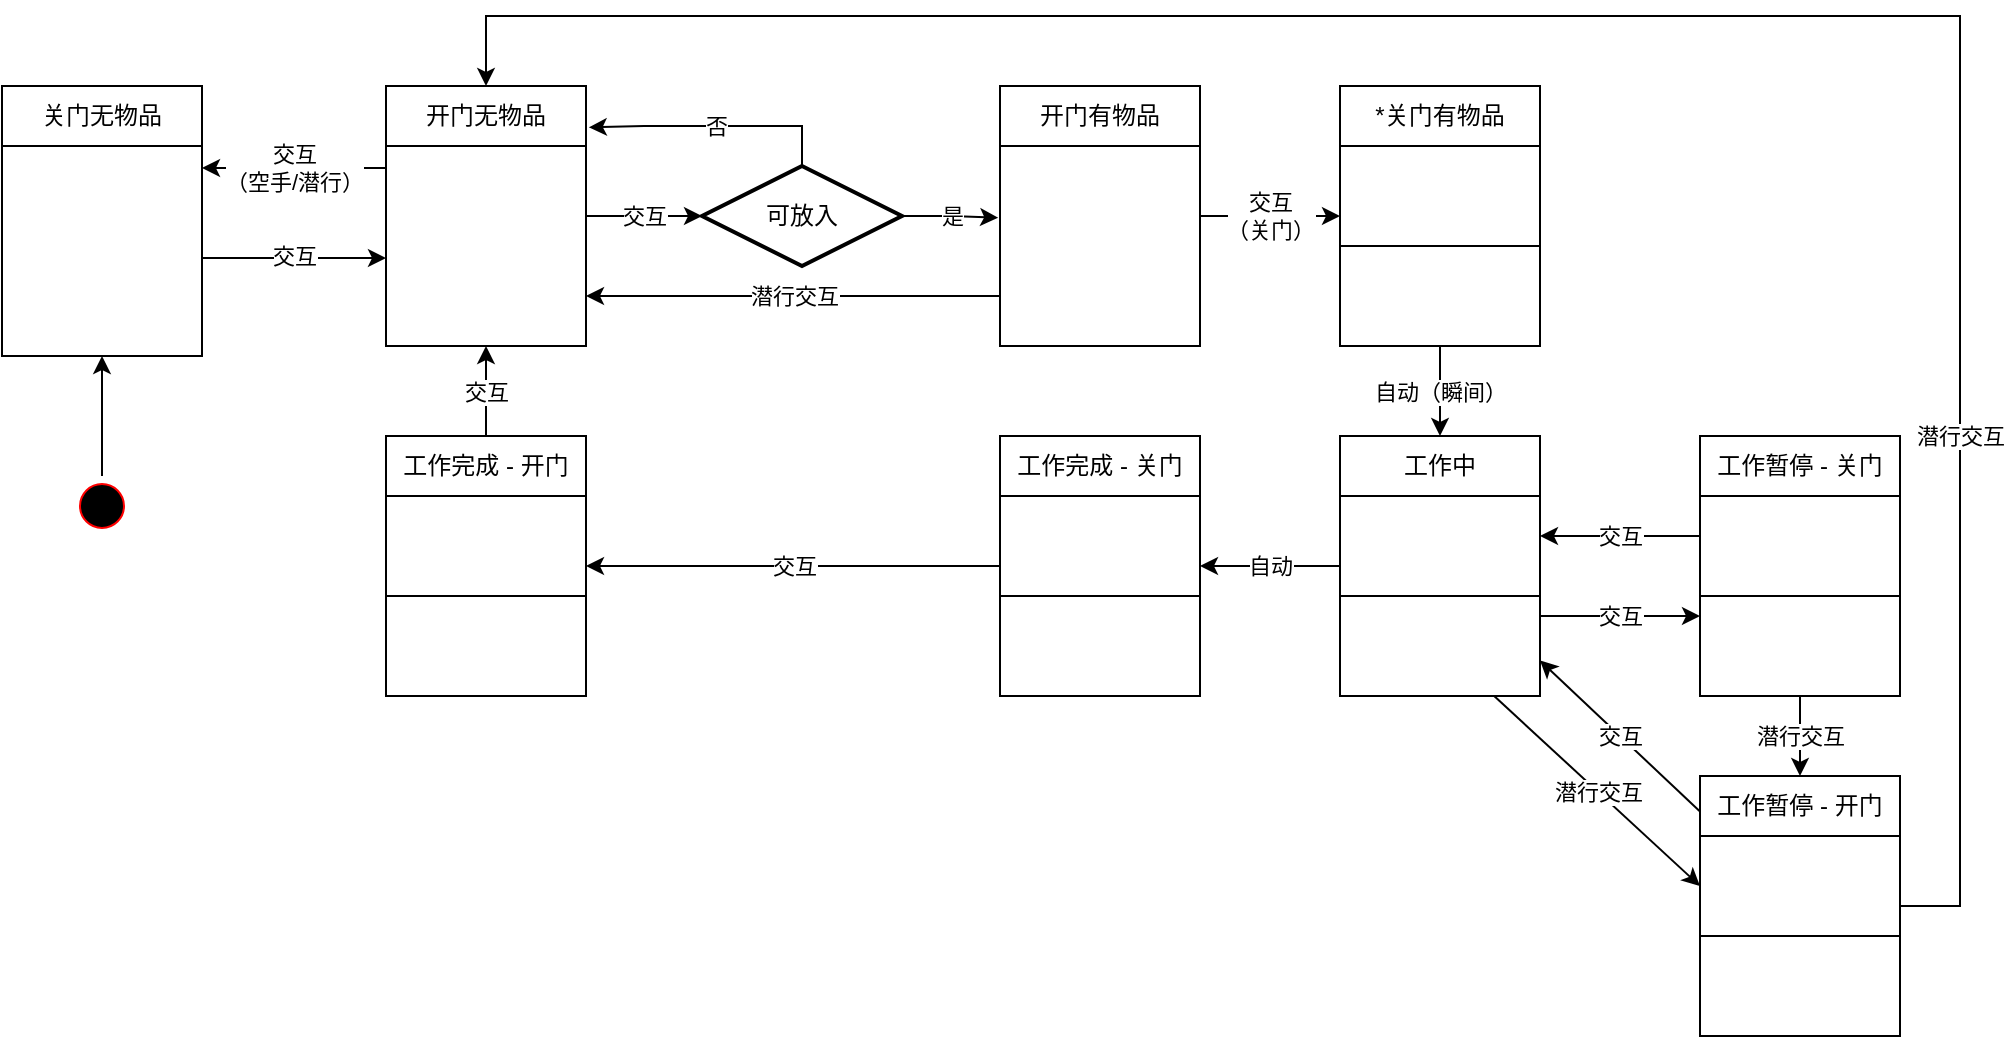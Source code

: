 <mxfile version="23.1.2" type="device">
  <diagram name="Page-1" id="58cdce13-f638-feb5-8d6f-7d28b1aa9fa0">
    <mxGraphModel dx="1063" dy="547" grid="1" gridSize="10" guides="1" tooltips="1" connect="1" arrows="1" fold="1" page="1" pageScale="1" pageWidth="1100" pageHeight="850" background="none" math="0" shadow="0">
      <root>
        <mxCell id="0" />
        <mxCell id="1" parent="0" />
        <mxCell id="382b91b5511bd0f7-1" value="" style="ellipse;html=1;shape=startState;fillColor=#000000;strokeColor=#ff0000;rounded=1;shadow=0;comic=0;labelBackgroundColor=none;fontFamily=Verdana;fontSize=12;fontColor=#000000;align=center;direction=south;" parent="1" vertex="1">
          <mxGeometry x="136" y="280" width="30" height="30" as="geometry" />
        </mxCell>
        <mxCell id="xUzW4hB-cYF5heSF3Omw-10" value="关门无物品" style="swimlane;fontStyle=0;childLayout=stackLayout;horizontal=1;startSize=30;horizontalStack=0;resizeParent=1;resizeParentMax=0;resizeLast=0;collapsible=1;marginBottom=0;whiteSpace=wrap;html=1;" parent="1" vertex="1">
          <mxGeometry x="101" y="85" width="100" height="135" as="geometry">
            <mxRectangle x="240" y="90" width="90" height="30" as="alternateBounds" />
          </mxGeometry>
        </mxCell>
        <mxCell id="xUzW4hB-cYF5heSF3Omw-16" value="" style="endArrow=classic;html=1;rounded=0;" parent="1" source="382b91b5511bd0f7-1" target="xUzW4hB-cYF5heSF3Omw-10" edge="1">
          <mxGeometry width="50" height="50" relative="1" as="geometry">
            <mxPoint x="373" y="210" as="sourcePoint" />
            <mxPoint x="123" y="150" as="targetPoint" />
          </mxGeometry>
        </mxCell>
        <mxCell id="xUzW4hB-cYF5heSF3Omw-21" value="" style="endArrow=classic;html=1;rounded=0;" parent="1" edge="1">
          <mxGeometry relative="1" as="geometry">
            <mxPoint x="201" y="171" as="sourcePoint" />
            <mxPoint x="293" y="171" as="targetPoint" />
          </mxGeometry>
        </mxCell>
        <mxCell id="xUzW4hB-cYF5heSF3Omw-22" value="交互" style="edgeLabel;resizable=0;html=1;align=center;verticalAlign=middle;" parent="xUzW4hB-cYF5heSF3Omw-21" connectable="0" vertex="1">
          <mxGeometry relative="1" as="geometry">
            <mxPoint y="-1" as="offset" />
          </mxGeometry>
        </mxCell>
        <mxCell id="0xMZqodV_1OV5S0IDCX--3" value="开门无物品" style="swimlane;fontStyle=0;childLayout=stackLayout;horizontal=1;startSize=30;horizontalStack=0;resizeParent=1;resizeParentMax=0;resizeLast=0;collapsible=1;marginBottom=0;whiteSpace=wrap;html=1;" parent="1" vertex="1">
          <mxGeometry x="293" y="85" width="100" height="130" as="geometry">
            <mxRectangle x="240" y="90" width="90" height="30" as="alternateBounds" />
          </mxGeometry>
        </mxCell>
        <mxCell id="0xMZqodV_1OV5S0IDCX--4" value="" style="text;strokeColor=default;fillColor=none;align=left;verticalAlign=middle;spacingLeft=4;spacingRight=4;overflow=hidden;points=[[0,0.5],[1,0.5]];portConstraint=eastwest;rotatable=0;whiteSpace=wrap;html=1;labelBorderColor=none;labelBackgroundColor=none;" parent="0xMZqodV_1OV5S0IDCX--3" vertex="1">
          <mxGeometry y="30" width="100" height="100" as="geometry" />
        </mxCell>
        <mxCell id="0xMZqodV_1OV5S0IDCX--7" value="开门有物品" style="swimlane;fontStyle=0;childLayout=stackLayout;horizontal=1;startSize=30;horizontalStack=0;resizeParent=1;resizeParentMax=0;resizeLast=0;collapsible=1;marginBottom=0;whiteSpace=wrap;html=1;" parent="1" vertex="1">
          <mxGeometry x="600" y="85" width="100" height="130" as="geometry">
            <mxRectangle x="240" y="90" width="90" height="30" as="alternateBounds" />
          </mxGeometry>
        </mxCell>
        <mxCell id="0xMZqodV_1OV5S0IDCX--8" value="&lt;span style=&quot;&quot;&gt;&lt;font color=&quot;#ff0000&quot;&gt;&lt;br&gt;&lt;/font&gt;&lt;/span&gt;" style="text;strokeColor=default;fillColor=none;align=left;verticalAlign=middle;spacingLeft=4;spacingRight=4;overflow=hidden;points=[[0,0.5],[1,0.5]];portConstraint=eastwest;rotatable=0;whiteSpace=wrap;html=1;labelBorderColor=none;labelBackgroundColor=none;" parent="0xMZqodV_1OV5S0IDCX--7" vertex="1">
          <mxGeometry y="30" width="100" height="100" as="geometry" />
        </mxCell>
        <mxCell id="0xMZqodV_1OV5S0IDCX--10" value="" style="endArrow=classic;html=1;rounded=0;" parent="1" source="0xMZqodV_1OV5S0IDCX--3" target="0xMZqodV_1OV5S0IDCX--59" edge="1">
          <mxGeometry relative="1" as="geometry">
            <mxPoint x="433" y="160" as="sourcePoint" />
            <mxPoint x="493" y="150" as="targetPoint" />
          </mxGeometry>
        </mxCell>
        <mxCell id="0xMZqodV_1OV5S0IDCX--11" value="交互" style="edgeLabel;resizable=0;html=1;align=center;verticalAlign=middle;" parent="0xMZqodV_1OV5S0IDCX--10" connectable="0" vertex="1">
          <mxGeometry relative="1" as="geometry" />
        </mxCell>
        <mxCell id="0xMZqodV_1OV5S0IDCX--12" value="*关门有物品" style="swimlane;fontStyle=0;childLayout=stackLayout;horizontal=1;startSize=30;horizontalStack=0;resizeParent=1;resizeParentMax=0;resizeLast=0;collapsible=1;marginBottom=0;whiteSpace=wrap;html=1;" parent="1" vertex="1">
          <mxGeometry x="770" y="85" width="100" height="130" as="geometry">
            <mxRectangle x="240" y="90" width="90" height="30" as="alternateBounds" />
          </mxGeometry>
        </mxCell>
        <mxCell id="0xMZqodV_1OV5S0IDCX--13" value="&lt;span style=&quot;&quot;&gt;&lt;br&gt;&lt;/span&gt;" style="text;strokeColor=default;fillColor=none;align=left;verticalAlign=middle;spacingLeft=4;spacingRight=4;overflow=hidden;points=[[0,0.5],[1,0.5]];portConstraint=eastwest;rotatable=0;whiteSpace=wrap;html=1;labelBorderColor=none;labelBackgroundColor=none;" parent="0xMZqodV_1OV5S0IDCX--12" vertex="1">
          <mxGeometry y="30" width="100" height="50" as="geometry" />
        </mxCell>
        <mxCell id="0xMZqodV_1OV5S0IDCX--14" value="&lt;span style=&quot;border-color: var(--border-color);&quot;&gt;&lt;br&gt;&lt;/span&gt;" style="text;strokeColor=none;fillColor=none;align=left;verticalAlign=middle;spacingLeft=4;spacingRight=4;overflow=hidden;points=[[0,0.5],[1,0.5]];portConstraint=eastwest;rotatable=0;whiteSpace=wrap;html=1;" parent="0xMZqodV_1OV5S0IDCX--12" vertex="1">
          <mxGeometry y="80" width="100" height="50" as="geometry" />
        </mxCell>
        <mxCell id="0xMZqodV_1OV5S0IDCX--15" value="" style="endArrow=classic;html=1;rounded=0;" parent="1" source="0xMZqodV_1OV5S0IDCX--7" target="0xMZqodV_1OV5S0IDCX--12" edge="1">
          <mxGeometry relative="1" as="geometry">
            <mxPoint x="550" y="160" as="sourcePoint" />
            <mxPoint x="640" y="160" as="targetPoint" />
          </mxGeometry>
        </mxCell>
        <mxCell id="0xMZqodV_1OV5S0IDCX--16" value="交互&lt;br&gt;（关门）" style="edgeLabel;resizable=0;html=1;align=center;verticalAlign=middle;" parent="0xMZqodV_1OV5S0IDCX--15" connectable="0" vertex="1">
          <mxGeometry relative="1" as="geometry" />
        </mxCell>
        <mxCell id="0xMZqodV_1OV5S0IDCX--21" value="" style="endArrow=classic;html=1;rounded=0;" parent="1" source="0xMZqodV_1OV5S0IDCX--12" target="0xMZqodV_1OV5S0IDCX--23" edge="1">
          <mxGeometry relative="1" as="geometry">
            <mxPoint x="690" y="280" as="sourcePoint" />
            <mxPoint x="820" y="260" as="targetPoint" />
          </mxGeometry>
        </mxCell>
        <mxCell id="0xMZqodV_1OV5S0IDCX--22" value="自动（瞬间）" style="edgeLabel;resizable=0;html=1;align=center;verticalAlign=middle;" parent="0xMZqodV_1OV5S0IDCX--21" connectable="0" vertex="1">
          <mxGeometry relative="1" as="geometry" />
        </mxCell>
        <mxCell id="0xMZqodV_1OV5S0IDCX--23" value="工作中" style="swimlane;fontStyle=0;childLayout=stackLayout;horizontal=1;startSize=30;horizontalStack=0;resizeParent=1;resizeParentMax=0;resizeLast=0;collapsible=1;marginBottom=0;whiteSpace=wrap;html=1;" parent="1" vertex="1">
          <mxGeometry x="770" y="260" width="100" height="130" as="geometry">
            <mxRectangle x="240" y="90" width="90" height="30" as="alternateBounds" />
          </mxGeometry>
        </mxCell>
        <mxCell id="0xMZqodV_1OV5S0IDCX--24" value="&lt;span style=&quot;&quot;&gt;&lt;br&gt;&lt;/span&gt;" style="text;strokeColor=default;fillColor=none;align=left;verticalAlign=middle;spacingLeft=4;spacingRight=4;overflow=hidden;points=[[0,0.5],[1,0.5]];portConstraint=eastwest;rotatable=0;whiteSpace=wrap;html=1;labelBorderColor=none;labelBackgroundColor=none;" parent="0xMZqodV_1OV5S0IDCX--23" vertex="1">
          <mxGeometry y="30" width="100" height="50" as="geometry" />
        </mxCell>
        <mxCell id="0xMZqodV_1OV5S0IDCX--25" value="&lt;span style=&quot;border-color: var(--border-color);&quot;&gt;&lt;br&gt;&lt;/span&gt;" style="text;strokeColor=none;fillColor=none;align=left;verticalAlign=middle;spacingLeft=4;spacingRight=4;overflow=hidden;points=[[0,0.5],[1,0.5]];portConstraint=eastwest;rotatable=0;whiteSpace=wrap;html=1;" parent="0xMZqodV_1OV5S0IDCX--23" vertex="1">
          <mxGeometry y="80" width="100" height="50" as="geometry" />
        </mxCell>
        <mxCell id="0xMZqodV_1OV5S0IDCX--26" value="工作完成 - 关门" style="swimlane;fontStyle=0;childLayout=stackLayout;horizontal=1;startSize=30;horizontalStack=0;resizeParent=1;resizeParentMax=0;resizeLast=0;collapsible=1;marginBottom=0;whiteSpace=wrap;html=1;" parent="1" vertex="1">
          <mxGeometry x="600" y="260" width="100" height="130" as="geometry">
            <mxRectangle x="240" y="90" width="90" height="30" as="alternateBounds" />
          </mxGeometry>
        </mxCell>
        <mxCell id="0xMZqodV_1OV5S0IDCX--27" value="&lt;span style=&quot;&quot;&gt;&lt;br&gt;&lt;/span&gt;" style="text;strokeColor=default;fillColor=none;align=left;verticalAlign=middle;spacingLeft=4;spacingRight=4;overflow=hidden;points=[[0,0.5],[1,0.5]];portConstraint=eastwest;rotatable=0;whiteSpace=wrap;html=1;labelBorderColor=none;labelBackgroundColor=none;" parent="0xMZqodV_1OV5S0IDCX--26" vertex="1">
          <mxGeometry y="30" width="100" height="50" as="geometry" />
        </mxCell>
        <mxCell id="0xMZqodV_1OV5S0IDCX--28" value="&lt;span style=&quot;border-color: var(--border-color);&quot;&gt;&lt;br&gt;&lt;/span&gt;" style="text;strokeColor=none;fillColor=none;align=left;verticalAlign=middle;spacingLeft=4;spacingRight=4;overflow=hidden;points=[[0,0.5],[1,0.5]];portConstraint=eastwest;rotatable=0;whiteSpace=wrap;html=1;" parent="0xMZqodV_1OV5S0IDCX--26" vertex="1">
          <mxGeometry y="80" width="100" height="50" as="geometry" />
        </mxCell>
        <mxCell id="0xMZqodV_1OV5S0IDCX--29" value="" style="endArrow=classic;html=1;rounded=0;" parent="1" source="0xMZqodV_1OV5S0IDCX--23" target="0xMZqodV_1OV5S0IDCX--26" edge="1">
          <mxGeometry relative="1" as="geometry">
            <mxPoint x="830" y="225" as="sourcePoint" />
            <mxPoint x="830" y="270" as="targetPoint" />
          </mxGeometry>
        </mxCell>
        <mxCell id="0xMZqodV_1OV5S0IDCX--30" value="自动" style="edgeLabel;resizable=0;html=1;align=center;verticalAlign=middle;" parent="0xMZqodV_1OV5S0IDCX--29" connectable="0" vertex="1">
          <mxGeometry relative="1" as="geometry" />
        </mxCell>
        <mxCell id="0xMZqodV_1OV5S0IDCX--31" value="工作完成 - 开门" style="swimlane;fontStyle=0;childLayout=stackLayout;horizontal=1;startSize=30;horizontalStack=0;resizeParent=1;resizeParentMax=0;resizeLast=0;collapsible=1;marginBottom=0;whiteSpace=wrap;html=1;" parent="1" vertex="1">
          <mxGeometry x="293" y="260" width="100" height="130" as="geometry">
            <mxRectangle x="240" y="90" width="90" height="30" as="alternateBounds" />
          </mxGeometry>
        </mxCell>
        <mxCell id="0xMZqodV_1OV5S0IDCX--32" value="&lt;span style=&quot;&quot;&gt;&lt;br&gt;&lt;/span&gt;" style="text;strokeColor=default;fillColor=none;align=left;verticalAlign=middle;spacingLeft=4;spacingRight=4;overflow=hidden;points=[[0,0.5],[1,0.5]];portConstraint=eastwest;rotatable=0;whiteSpace=wrap;html=1;labelBorderColor=none;labelBackgroundColor=none;" parent="0xMZqodV_1OV5S0IDCX--31" vertex="1">
          <mxGeometry y="30" width="100" height="50" as="geometry" />
        </mxCell>
        <mxCell id="0xMZqodV_1OV5S0IDCX--33" value="&lt;span style=&quot;border-color: var(--border-color);&quot;&gt;&lt;br&gt;&lt;/span&gt;" style="text;strokeColor=none;fillColor=none;align=left;verticalAlign=middle;spacingLeft=4;spacingRight=4;overflow=hidden;points=[[0,0.5],[1,0.5]];portConstraint=eastwest;rotatable=0;whiteSpace=wrap;html=1;" parent="0xMZqodV_1OV5S0IDCX--31" vertex="1">
          <mxGeometry y="80" width="100" height="50" as="geometry" />
        </mxCell>
        <mxCell id="0xMZqodV_1OV5S0IDCX--34" value="" style="endArrow=classic;html=1;rounded=0;" parent="1" source="0xMZqodV_1OV5S0IDCX--26" target="0xMZqodV_1OV5S0IDCX--31" edge="1">
          <mxGeometry relative="1" as="geometry">
            <mxPoint x="350" y="160" as="sourcePoint" />
            <mxPoint x="430" y="160" as="targetPoint" />
          </mxGeometry>
        </mxCell>
        <mxCell id="0xMZqodV_1OV5S0IDCX--35" value="交互" style="edgeLabel;resizable=0;html=1;align=center;verticalAlign=middle;" parent="0xMZqodV_1OV5S0IDCX--34" connectable="0" vertex="1">
          <mxGeometry relative="1" as="geometry" />
        </mxCell>
        <mxCell id="0xMZqodV_1OV5S0IDCX--39" value="" style="endArrow=classic;html=1;rounded=0;" parent="1" source="0xMZqodV_1OV5S0IDCX--31" target="0xMZqodV_1OV5S0IDCX--3" edge="1">
          <mxGeometry relative="1" as="geometry">
            <mxPoint x="393" y="470" as="sourcePoint" />
            <mxPoint x="313" y="470" as="targetPoint" />
          </mxGeometry>
        </mxCell>
        <mxCell id="0xMZqodV_1OV5S0IDCX--40" value="交互" style="edgeLabel;resizable=0;html=1;align=center;verticalAlign=middle;" parent="0xMZqodV_1OV5S0IDCX--39" connectable="0" vertex="1">
          <mxGeometry relative="1" as="geometry" />
        </mxCell>
        <mxCell id="0xMZqodV_1OV5S0IDCX--41" value="工作暂停 - 关门" style="swimlane;fontStyle=0;childLayout=stackLayout;horizontal=1;startSize=30;horizontalStack=0;resizeParent=1;resizeParentMax=0;resizeLast=0;collapsible=1;marginBottom=0;whiteSpace=wrap;html=1;" parent="1" vertex="1">
          <mxGeometry x="950" y="260" width="100" height="130" as="geometry">
            <mxRectangle x="240" y="90" width="90" height="30" as="alternateBounds" />
          </mxGeometry>
        </mxCell>
        <mxCell id="0xMZqodV_1OV5S0IDCX--42" value="&lt;span style=&quot;&quot;&gt;&lt;br&gt;&lt;/span&gt;" style="text;strokeColor=default;fillColor=none;align=left;verticalAlign=middle;spacingLeft=4;spacingRight=4;overflow=hidden;points=[[0,0.5],[1,0.5]];portConstraint=eastwest;rotatable=0;whiteSpace=wrap;html=1;labelBorderColor=none;labelBackgroundColor=none;" parent="0xMZqodV_1OV5S0IDCX--41" vertex="1">
          <mxGeometry y="30" width="100" height="50" as="geometry" />
        </mxCell>
        <mxCell id="0xMZqodV_1OV5S0IDCX--43" value="&lt;span style=&quot;border-color: var(--border-color);&quot;&gt;&lt;br&gt;&lt;/span&gt;" style="text;strokeColor=none;fillColor=none;align=left;verticalAlign=middle;spacingLeft=4;spacingRight=4;overflow=hidden;points=[[0,0.5],[1,0.5]];portConstraint=eastwest;rotatable=0;whiteSpace=wrap;html=1;" parent="0xMZqodV_1OV5S0IDCX--41" vertex="1">
          <mxGeometry y="80" width="100" height="50" as="geometry" />
        </mxCell>
        <mxCell id="0xMZqodV_1OV5S0IDCX--44" value="" style="endArrow=classic;html=1;rounded=0;" parent="1" edge="1">
          <mxGeometry relative="1" as="geometry">
            <mxPoint x="870" y="350" as="sourcePoint" />
            <mxPoint x="950" y="350" as="targetPoint" />
          </mxGeometry>
        </mxCell>
        <mxCell id="0xMZqodV_1OV5S0IDCX--45" value="交互" style="edgeLabel;resizable=0;html=1;align=center;verticalAlign=middle;" parent="0xMZqodV_1OV5S0IDCX--44" connectable="0" vertex="1">
          <mxGeometry relative="1" as="geometry" />
        </mxCell>
        <mxCell id="0xMZqodV_1OV5S0IDCX--46" value="" style="endArrow=classic;html=1;rounded=0;" parent="1" edge="1">
          <mxGeometry relative="1" as="geometry">
            <mxPoint x="950" y="310" as="sourcePoint" />
            <mxPoint x="870" y="310" as="targetPoint" />
          </mxGeometry>
        </mxCell>
        <mxCell id="0xMZqodV_1OV5S0IDCX--47" value="交互" style="edgeLabel;resizable=0;html=1;align=center;verticalAlign=middle;" parent="0xMZqodV_1OV5S0IDCX--46" connectable="0" vertex="1">
          <mxGeometry relative="1" as="geometry" />
        </mxCell>
        <mxCell id="0xMZqodV_1OV5S0IDCX--48" value="工作暂停 - 开门" style="swimlane;fontStyle=0;childLayout=stackLayout;horizontal=1;startSize=30;horizontalStack=0;resizeParent=1;resizeParentMax=0;resizeLast=0;collapsible=1;marginBottom=0;whiteSpace=wrap;html=1;" parent="1" vertex="1">
          <mxGeometry x="950" y="430" width="100" height="130" as="geometry">
            <mxRectangle x="240" y="90" width="90" height="30" as="alternateBounds" />
          </mxGeometry>
        </mxCell>
        <mxCell id="0xMZqodV_1OV5S0IDCX--49" value="&lt;span style=&quot;&quot;&gt;&lt;br&gt;&lt;/span&gt;" style="text;strokeColor=default;fillColor=none;align=left;verticalAlign=middle;spacingLeft=4;spacingRight=4;overflow=hidden;points=[[0,0.5],[1,0.5]];portConstraint=eastwest;rotatable=0;whiteSpace=wrap;html=1;labelBorderColor=none;labelBackgroundColor=none;" parent="0xMZqodV_1OV5S0IDCX--48" vertex="1">
          <mxGeometry y="30" width="100" height="50" as="geometry" />
        </mxCell>
        <mxCell id="0xMZqodV_1OV5S0IDCX--50" value="&lt;span style=&quot;border-color: var(--border-color);&quot;&gt;&lt;br&gt;&lt;/span&gt;" style="text;strokeColor=none;fillColor=none;align=left;verticalAlign=middle;spacingLeft=4;spacingRight=4;overflow=hidden;points=[[0,0.5],[1,0.5]];portConstraint=eastwest;rotatable=0;whiteSpace=wrap;html=1;" parent="0xMZqodV_1OV5S0IDCX--48" vertex="1">
          <mxGeometry y="80" width="100" height="50" as="geometry" />
        </mxCell>
        <mxCell id="0xMZqodV_1OV5S0IDCX--51" value="" style="endArrow=classic;html=1;rounded=0;" parent="1" edge="1">
          <mxGeometry relative="1" as="geometry">
            <mxPoint x="1000" y="390" as="sourcePoint" />
            <mxPoint x="1000" y="430" as="targetPoint" />
          </mxGeometry>
        </mxCell>
        <mxCell id="0xMZqodV_1OV5S0IDCX--52" value="潜行交互" style="edgeLabel;resizable=0;html=1;align=center;verticalAlign=middle;" parent="0xMZqodV_1OV5S0IDCX--51" connectable="0" vertex="1">
          <mxGeometry relative="1" as="geometry" />
        </mxCell>
        <mxCell id="0xMZqodV_1OV5S0IDCX--55" value="" style="endArrow=classic;html=1;rounded=0;curved=0;strokeColor=default;entryX=0.5;entryY=0;entryDx=0;entryDy=0;" parent="1" source="0xMZqodV_1OV5S0IDCX--48" target="0xMZqodV_1OV5S0IDCX--3" edge="1">
          <mxGeometry relative="1" as="geometry">
            <mxPoint x="1080" y="300" as="sourcePoint" />
            <mxPoint x="640" y="50" as="targetPoint" />
            <Array as="points">
              <mxPoint x="1080" y="495" />
              <mxPoint x="1080" y="50" />
              <mxPoint x="343" y="50" />
            </Array>
          </mxGeometry>
        </mxCell>
        <mxCell id="0xMZqodV_1OV5S0IDCX--56" value="潜行交互" style="edgeLabel;resizable=0;html=1;align=center;verticalAlign=middle;" parent="0xMZqodV_1OV5S0IDCX--55" connectable="0" vertex="1">
          <mxGeometry relative="1" as="geometry">
            <mxPoint x="148" y="210" as="offset" />
          </mxGeometry>
        </mxCell>
        <mxCell id="0xMZqodV_1OV5S0IDCX--57" value="" style="endArrow=classic;html=1;rounded=0;" parent="1" source="0xMZqodV_1OV5S0IDCX--48" target="0xMZqodV_1OV5S0IDCX--23" edge="1">
          <mxGeometry relative="1" as="geometry">
            <mxPoint x="1025" y="430" as="sourcePoint" />
            <mxPoint x="1025" y="390" as="targetPoint" />
          </mxGeometry>
        </mxCell>
        <mxCell id="0xMZqodV_1OV5S0IDCX--58" value="交互" style="edgeLabel;resizable=0;html=1;align=center;verticalAlign=middle;" parent="0xMZqodV_1OV5S0IDCX--57" connectable="0" vertex="1">
          <mxGeometry relative="1" as="geometry" />
        </mxCell>
        <mxCell id="0xMZqodV_1OV5S0IDCX--59" value="可放入" style="strokeWidth=2;html=1;shape=mxgraph.flowchart.decision;whiteSpace=wrap;" parent="1" vertex="1">
          <mxGeometry x="451" y="125" width="100" height="50" as="geometry" />
        </mxCell>
        <mxCell id="0xMZqodV_1OV5S0IDCX--61" value="否" style="edgeStyle=orthogonalEdgeStyle;rounded=0;orthogonalLoop=1;jettySize=auto;html=1;exitX=0.5;exitY=0;exitDx=0;exitDy=0;exitPerimeter=0;entryX=1.014;entryY=0.159;entryDx=0;entryDy=0;entryPerimeter=0;" parent="1" source="0xMZqodV_1OV5S0IDCX--59" target="0xMZqodV_1OV5S0IDCX--3" edge="1">
          <mxGeometry relative="1" as="geometry" />
        </mxCell>
        <mxCell id="0xMZqodV_1OV5S0IDCX--62" value="交互&lt;br&gt;（空手/潜行）" style="edgeStyle=orthogonalEdgeStyle;rounded=0;orthogonalLoop=1;jettySize=auto;html=1;" parent="1" edge="1">
          <mxGeometry relative="1" as="geometry">
            <mxPoint x="293" y="126" as="sourcePoint" />
            <mxPoint x="201" y="126" as="targetPoint" />
          </mxGeometry>
        </mxCell>
        <mxCell id="0xMZqodV_1OV5S0IDCX--63" value="" style="endArrow=classic;html=1;rounded=0;entryX=0;entryY=0.5;entryDx=0;entryDy=0;" parent="1" source="0xMZqodV_1OV5S0IDCX--25" target="0xMZqodV_1OV5S0IDCX--49" edge="1">
          <mxGeometry relative="1" as="geometry">
            <mxPoint x="1010" y="400" as="sourcePoint" />
            <mxPoint x="949" y="468" as="targetPoint" />
          </mxGeometry>
        </mxCell>
        <mxCell id="0xMZqodV_1OV5S0IDCX--64" value="潜行交互" style="edgeLabel;resizable=0;html=1;align=center;verticalAlign=middle;" parent="0xMZqodV_1OV5S0IDCX--63" connectable="0" vertex="1">
          <mxGeometry relative="1" as="geometry" />
        </mxCell>
        <mxCell id="0xMZqodV_1OV5S0IDCX--65" value="" style="endArrow=classic;html=1;rounded=0;exitX=0;exitY=0.5;exitDx=0;exitDy=0;entryX=1;entryY=0.5;entryDx=0;entryDy=0;" parent="1" edge="1">
          <mxGeometry relative="1" as="geometry">
            <mxPoint x="600" y="190" as="sourcePoint" />
            <mxPoint x="393" y="190" as="targetPoint" />
          </mxGeometry>
        </mxCell>
        <mxCell id="0xMZqodV_1OV5S0IDCX--66" value="潜行交互" style="edgeLabel;resizable=0;html=1;align=center;verticalAlign=middle;" parent="0xMZqodV_1OV5S0IDCX--65" connectable="0" vertex="1">
          <mxGeometry relative="1" as="geometry" />
        </mxCell>
        <mxCell id="zJpaKia1l4BXL1sGaMTu-4" value="是" style="edgeStyle=orthogonalEdgeStyle;rounded=0;orthogonalLoop=1;jettySize=auto;html=1;exitX=1;exitY=0.5;exitDx=0;exitDy=0;exitPerimeter=0;entryX=-0.009;entryY=0.359;entryDx=0;entryDy=0;entryPerimeter=0;" edge="1" parent="1" source="0xMZqodV_1OV5S0IDCX--59" target="0xMZqodV_1OV5S0IDCX--8">
          <mxGeometry relative="1" as="geometry">
            <mxPoint x="511" y="135" as="sourcePoint" />
            <mxPoint x="551" y="80" as="targetPoint" />
          </mxGeometry>
        </mxCell>
      </root>
    </mxGraphModel>
  </diagram>
</mxfile>
